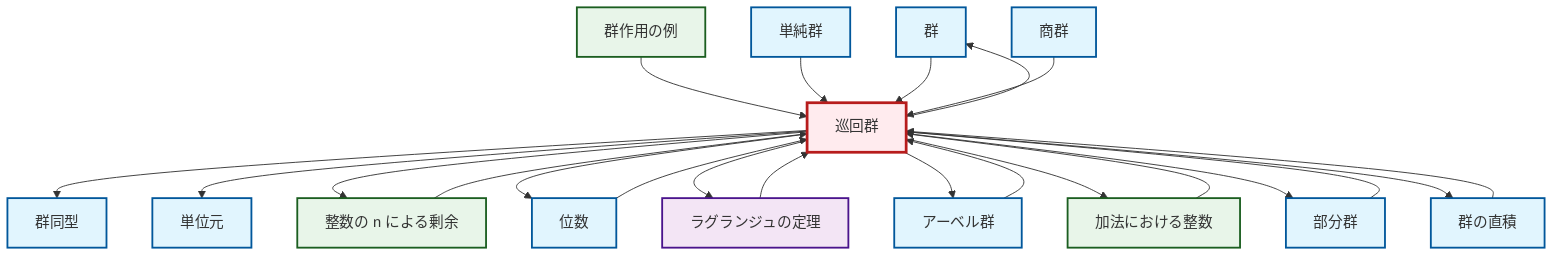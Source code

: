 graph TD
    classDef definition fill:#e1f5fe,stroke:#01579b,stroke-width:2px
    classDef theorem fill:#f3e5f5,stroke:#4a148c,stroke-width:2px
    classDef axiom fill:#fff3e0,stroke:#e65100,stroke-width:2px
    classDef example fill:#e8f5e9,stroke:#1b5e20,stroke-width:2px
    classDef current fill:#ffebee,stroke:#b71c1c,stroke-width:3px
    def-group["群"]:::definition
    def-simple-group["単純群"]:::definition
    def-cyclic-group["巡回群"]:::definition
    def-subgroup["部分群"]:::definition
    thm-lagrange["ラグランジュの定理"]:::theorem
    ex-quotient-integers-mod-n["整数の n による剰余"]:::example
    def-order["位数"]:::definition
    ex-integers-addition["加法における整数"]:::example
    def-quotient-group["商群"]:::definition
    ex-group-action-examples["群作用の例"]:::example
    def-direct-product["群の直積"]:::definition
    def-isomorphism["群同型"]:::definition
    def-identity-element["単位元"]:::definition
    def-abelian-group["アーベル群"]:::definition
    def-cyclic-group --> def-isomorphism
    def-cyclic-group --> def-identity-element
    def-cyclic-group --> ex-quotient-integers-mod-n
    def-abelian-group --> def-cyclic-group
    ex-group-action-examples --> def-cyclic-group
    ex-quotient-integers-mod-n --> def-cyclic-group
    def-direct-product --> def-cyclic-group
    thm-lagrange --> def-cyclic-group
    def-cyclic-group --> def-group
    def-cyclic-group --> def-order
    def-cyclic-group --> thm-lagrange
    def-simple-group --> def-cyclic-group
    def-subgroup --> def-cyclic-group
    def-cyclic-group --> def-abelian-group
    def-cyclic-group --> ex-integers-addition
    def-group --> def-cyclic-group
    def-order --> def-cyclic-group
    def-cyclic-group --> def-subgroup
    def-quotient-group --> def-cyclic-group
    ex-integers-addition --> def-cyclic-group
    def-cyclic-group --> def-direct-product
    class def-cyclic-group current